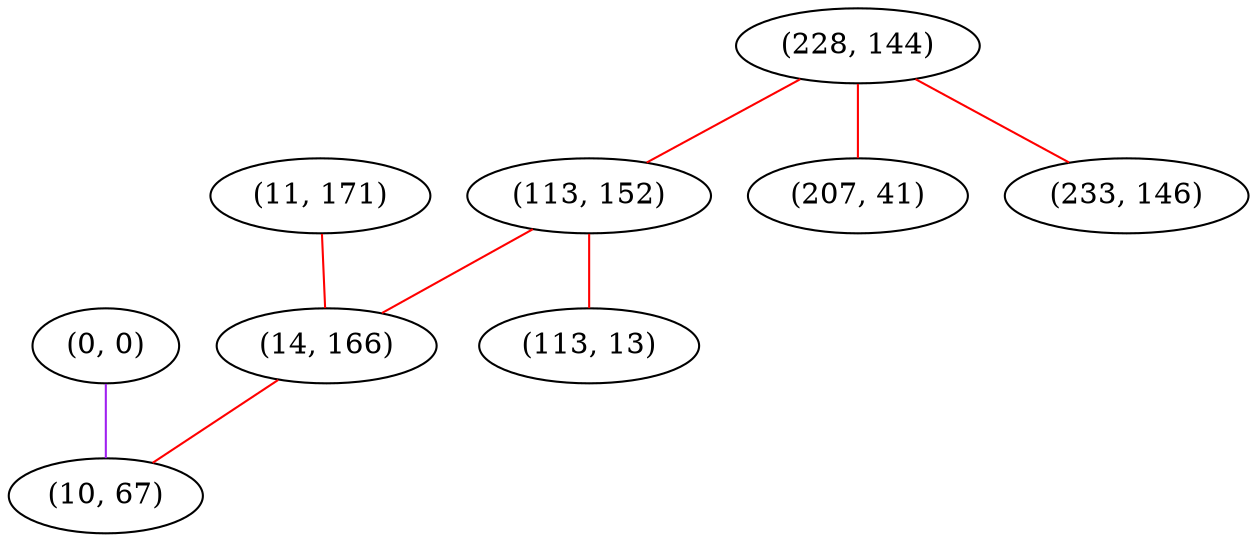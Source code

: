graph "" {
"(0, 0)";
"(11, 171)";
"(228, 144)";
"(113, 152)";
"(207, 41)";
"(233, 146)";
"(113, 13)";
"(14, 166)";
"(10, 67)";
"(0, 0)" -- "(10, 67)"  [color=purple, key=0, weight=4];
"(11, 171)" -- "(14, 166)"  [color=red, key=0, weight=1];
"(228, 144)" -- "(233, 146)"  [color=red, key=0, weight=1];
"(228, 144)" -- "(113, 152)"  [color=red, key=0, weight=1];
"(228, 144)" -- "(207, 41)"  [color=red, key=0, weight=1];
"(113, 152)" -- "(113, 13)"  [color=red, key=0, weight=1];
"(113, 152)" -- "(14, 166)"  [color=red, key=0, weight=1];
"(14, 166)" -- "(10, 67)"  [color=red, key=0, weight=1];
}
